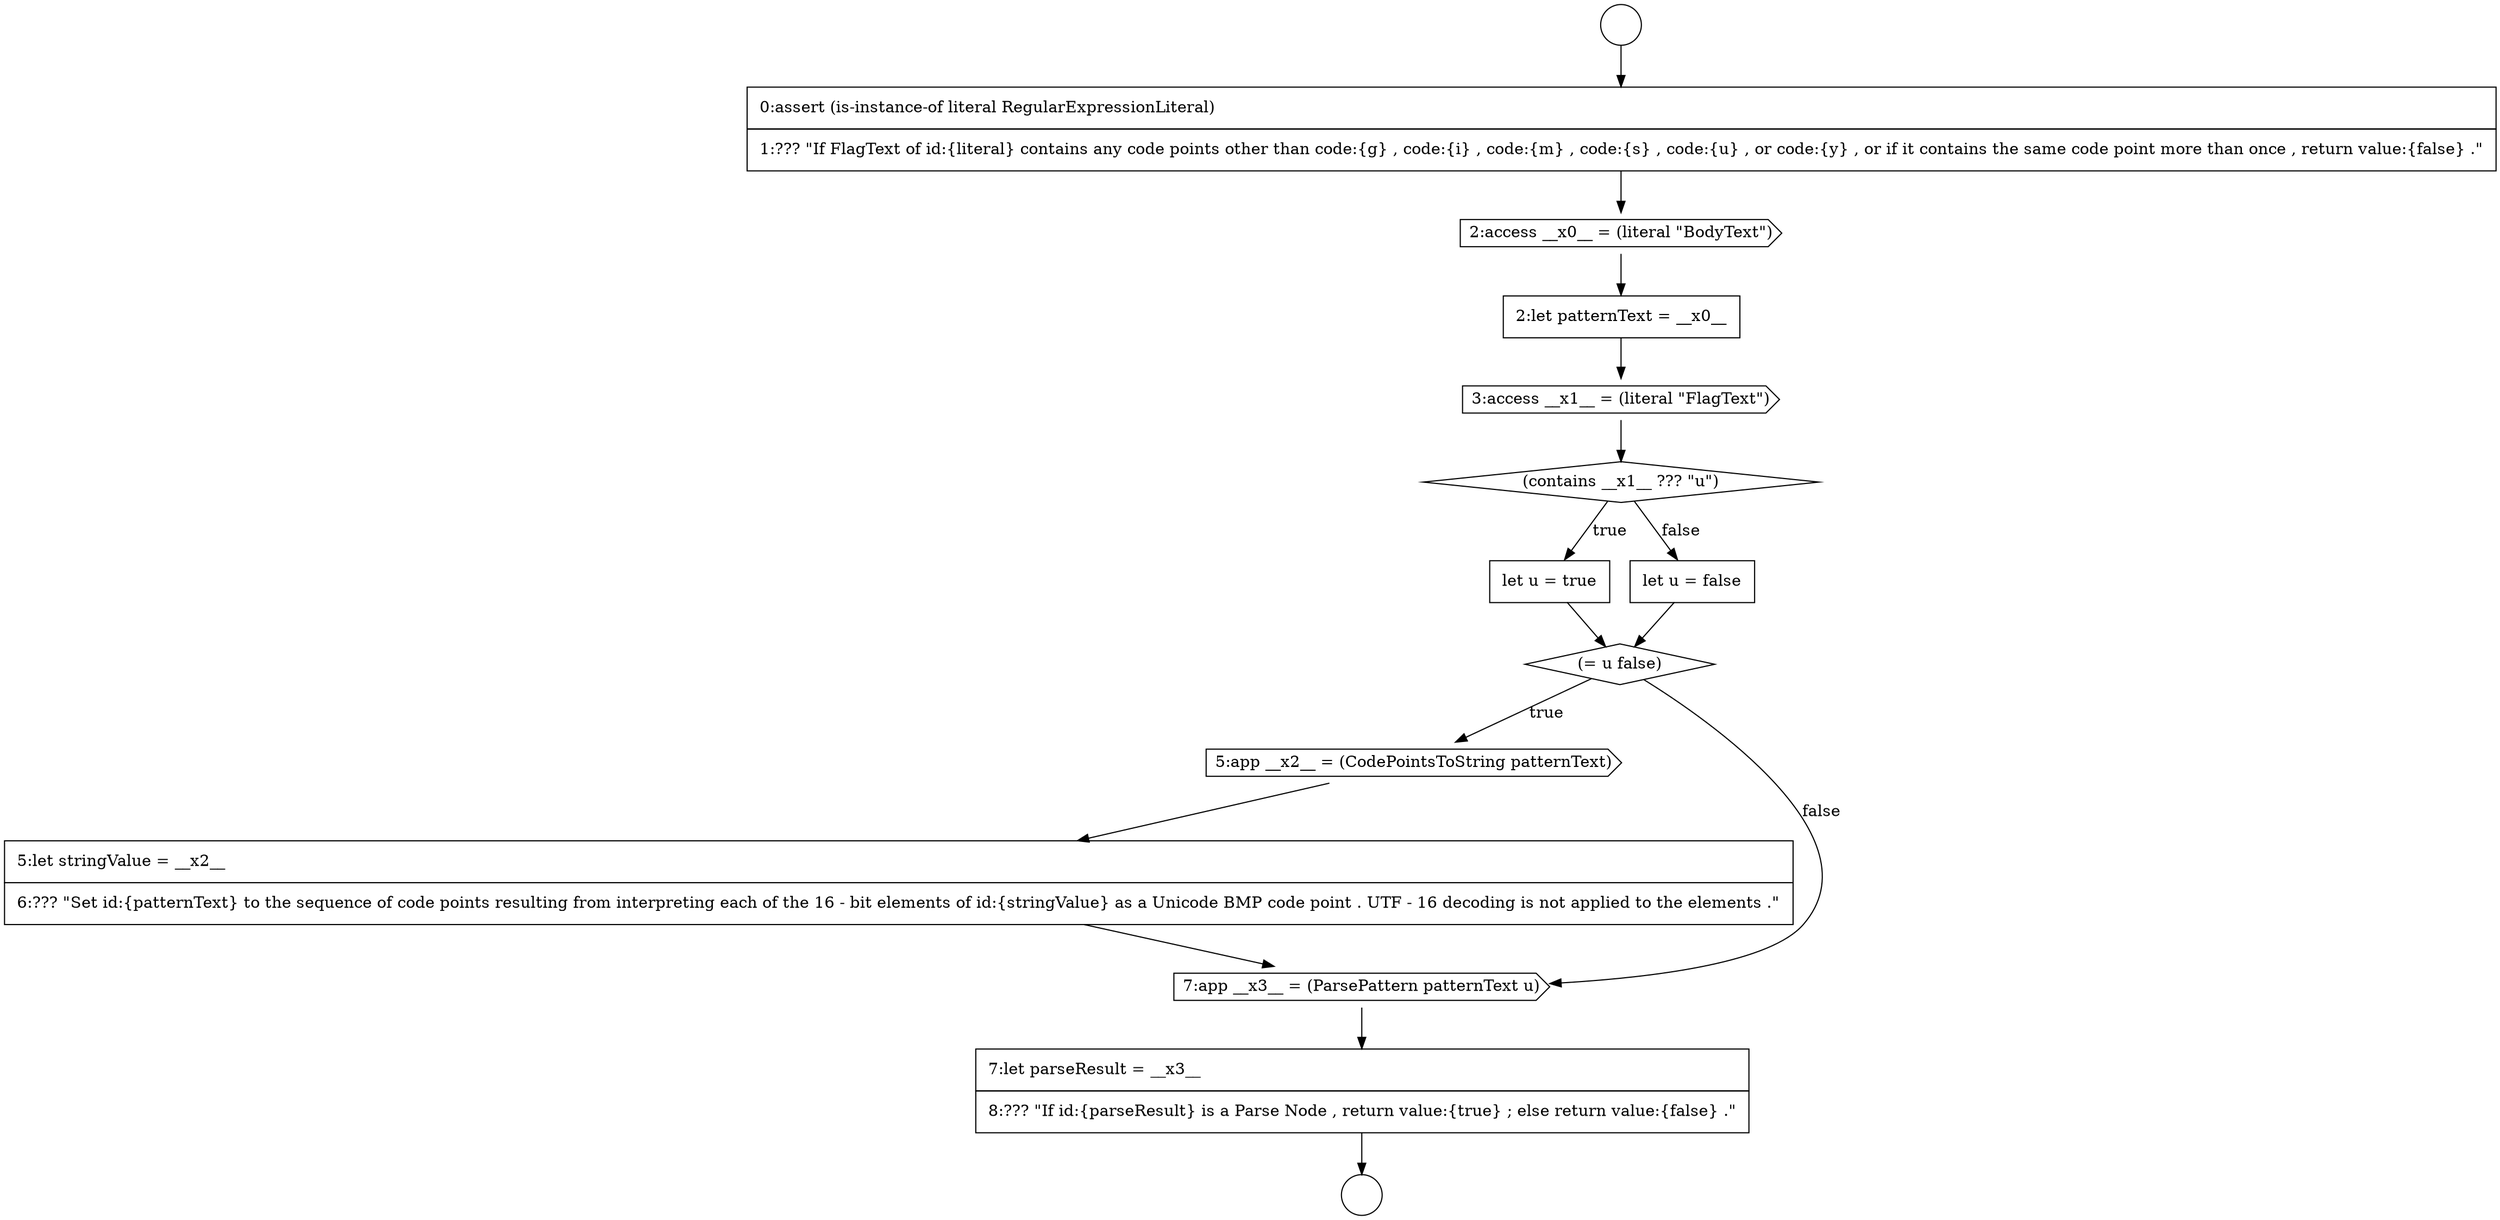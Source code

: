 digraph {
  node4110 [shape=none, margin=0, label=<<font color="black">
    <table border="0" cellborder="1" cellspacing="0" cellpadding="10">
      <tr><td align="left">2:let patternText = __x0__</td></tr>
    </table>
  </font>> color="black" fillcolor="white" style=filled]
  node4119 [shape=none, margin=0, label=<<font color="black">
    <table border="0" cellborder="1" cellspacing="0" cellpadding="10">
      <tr><td align="left">7:let parseResult = __x3__</td></tr>
      <tr><td align="left">8:??? &quot;If id:{parseResult} is a Parse Node , return value:{true} ; else return value:{false} .&quot;</td></tr>
    </table>
  </font>> color="black" fillcolor="white" style=filled]
  node4115 [shape=diamond, label=<<font color="black">(= u false)</font>> color="black" fillcolor="white" style=filled]
  node4116 [shape=cds, label=<<font color="black">5:app __x2__ = (CodePointsToString patternText)</font>> color="black" fillcolor="white" style=filled]
  node4112 [shape=diamond, label=<<font color="black">(contains __x1__ ??? &quot;u&quot;)</font>> color="black" fillcolor="white" style=filled]
  node4107 [shape=circle label=" " color="black" fillcolor="white" style=filled]
  node4113 [shape=none, margin=0, label=<<font color="black">
    <table border="0" cellborder="1" cellspacing="0" cellpadding="10">
      <tr><td align="left">let u = true</td></tr>
    </table>
  </font>> color="black" fillcolor="white" style=filled]
  node4117 [shape=none, margin=0, label=<<font color="black">
    <table border="0" cellborder="1" cellspacing="0" cellpadding="10">
      <tr><td align="left">5:let stringValue = __x2__</td></tr>
      <tr><td align="left">6:??? &quot;Set id:{patternText} to the sequence of code points resulting from interpreting each of the 16 - bit elements of id:{stringValue} as a Unicode BMP code point . UTF - 16 decoding is not applied to the elements .&quot;</td></tr>
    </table>
  </font>> color="black" fillcolor="white" style=filled]
  node4114 [shape=none, margin=0, label=<<font color="black">
    <table border="0" cellborder="1" cellspacing="0" cellpadding="10">
      <tr><td align="left">let u = false</td></tr>
    </table>
  </font>> color="black" fillcolor="white" style=filled]
  node4118 [shape=cds, label=<<font color="black">7:app __x3__ = (ParsePattern patternText u)</font>> color="black" fillcolor="white" style=filled]
  node4108 [shape=none, margin=0, label=<<font color="black">
    <table border="0" cellborder="1" cellspacing="0" cellpadding="10">
      <tr><td align="left">0:assert (is-instance-of literal RegularExpressionLiteral)</td></tr>
      <tr><td align="left">1:??? &quot;If FlagText of id:{literal} contains any code points other than code:{g} , code:{i} , code:{m} , code:{s} , code:{u} , or code:{y} , or if it contains the same code point more than once , return value:{false} .&quot;</td></tr>
    </table>
  </font>> color="black" fillcolor="white" style=filled]
  node4109 [shape=cds, label=<<font color="black">2:access __x0__ = (literal &quot;BodyText&quot;)</font>> color="black" fillcolor="white" style=filled]
  node4106 [shape=circle label=" " color="black" fillcolor="white" style=filled]
  node4111 [shape=cds, label=<<font color="black">3:access __x1__ = (literal &quot;FlagText&quot;)</font>> color="black" fillcolor="white" style=filled]
  node4109 -> node4110 [ color="black"]
  node4106 -> node4108 [ color="black"]
  node4119 -> node4107 [ color="black"]
  node4114 -> node4115 [ color="black"]
  node4116 -> node4117 [ color="black"]
  node4115 -> node4116 [label=<<font color="black">true</font>> color="black"]
  node4115 -> node4118 [label=<<font color="black">false</font>> color="black"]
  node4108 -> node4109 [ color="black"]
  node4118 -> node4119 [ color="black"]
  node4110 -> node4111 [ color="black"]
  node4111 -> node4112 [ color="black"]
  node4112 -> node4113 [label=<<font color="black">true</font>> color="black"]
  node4112 -> node4114 [label=<<font color="black">false</font>> color="black"]
  node4117 -> node4118 [ color="black"]
  node4113 -> node4115 [ color="black"]
}
